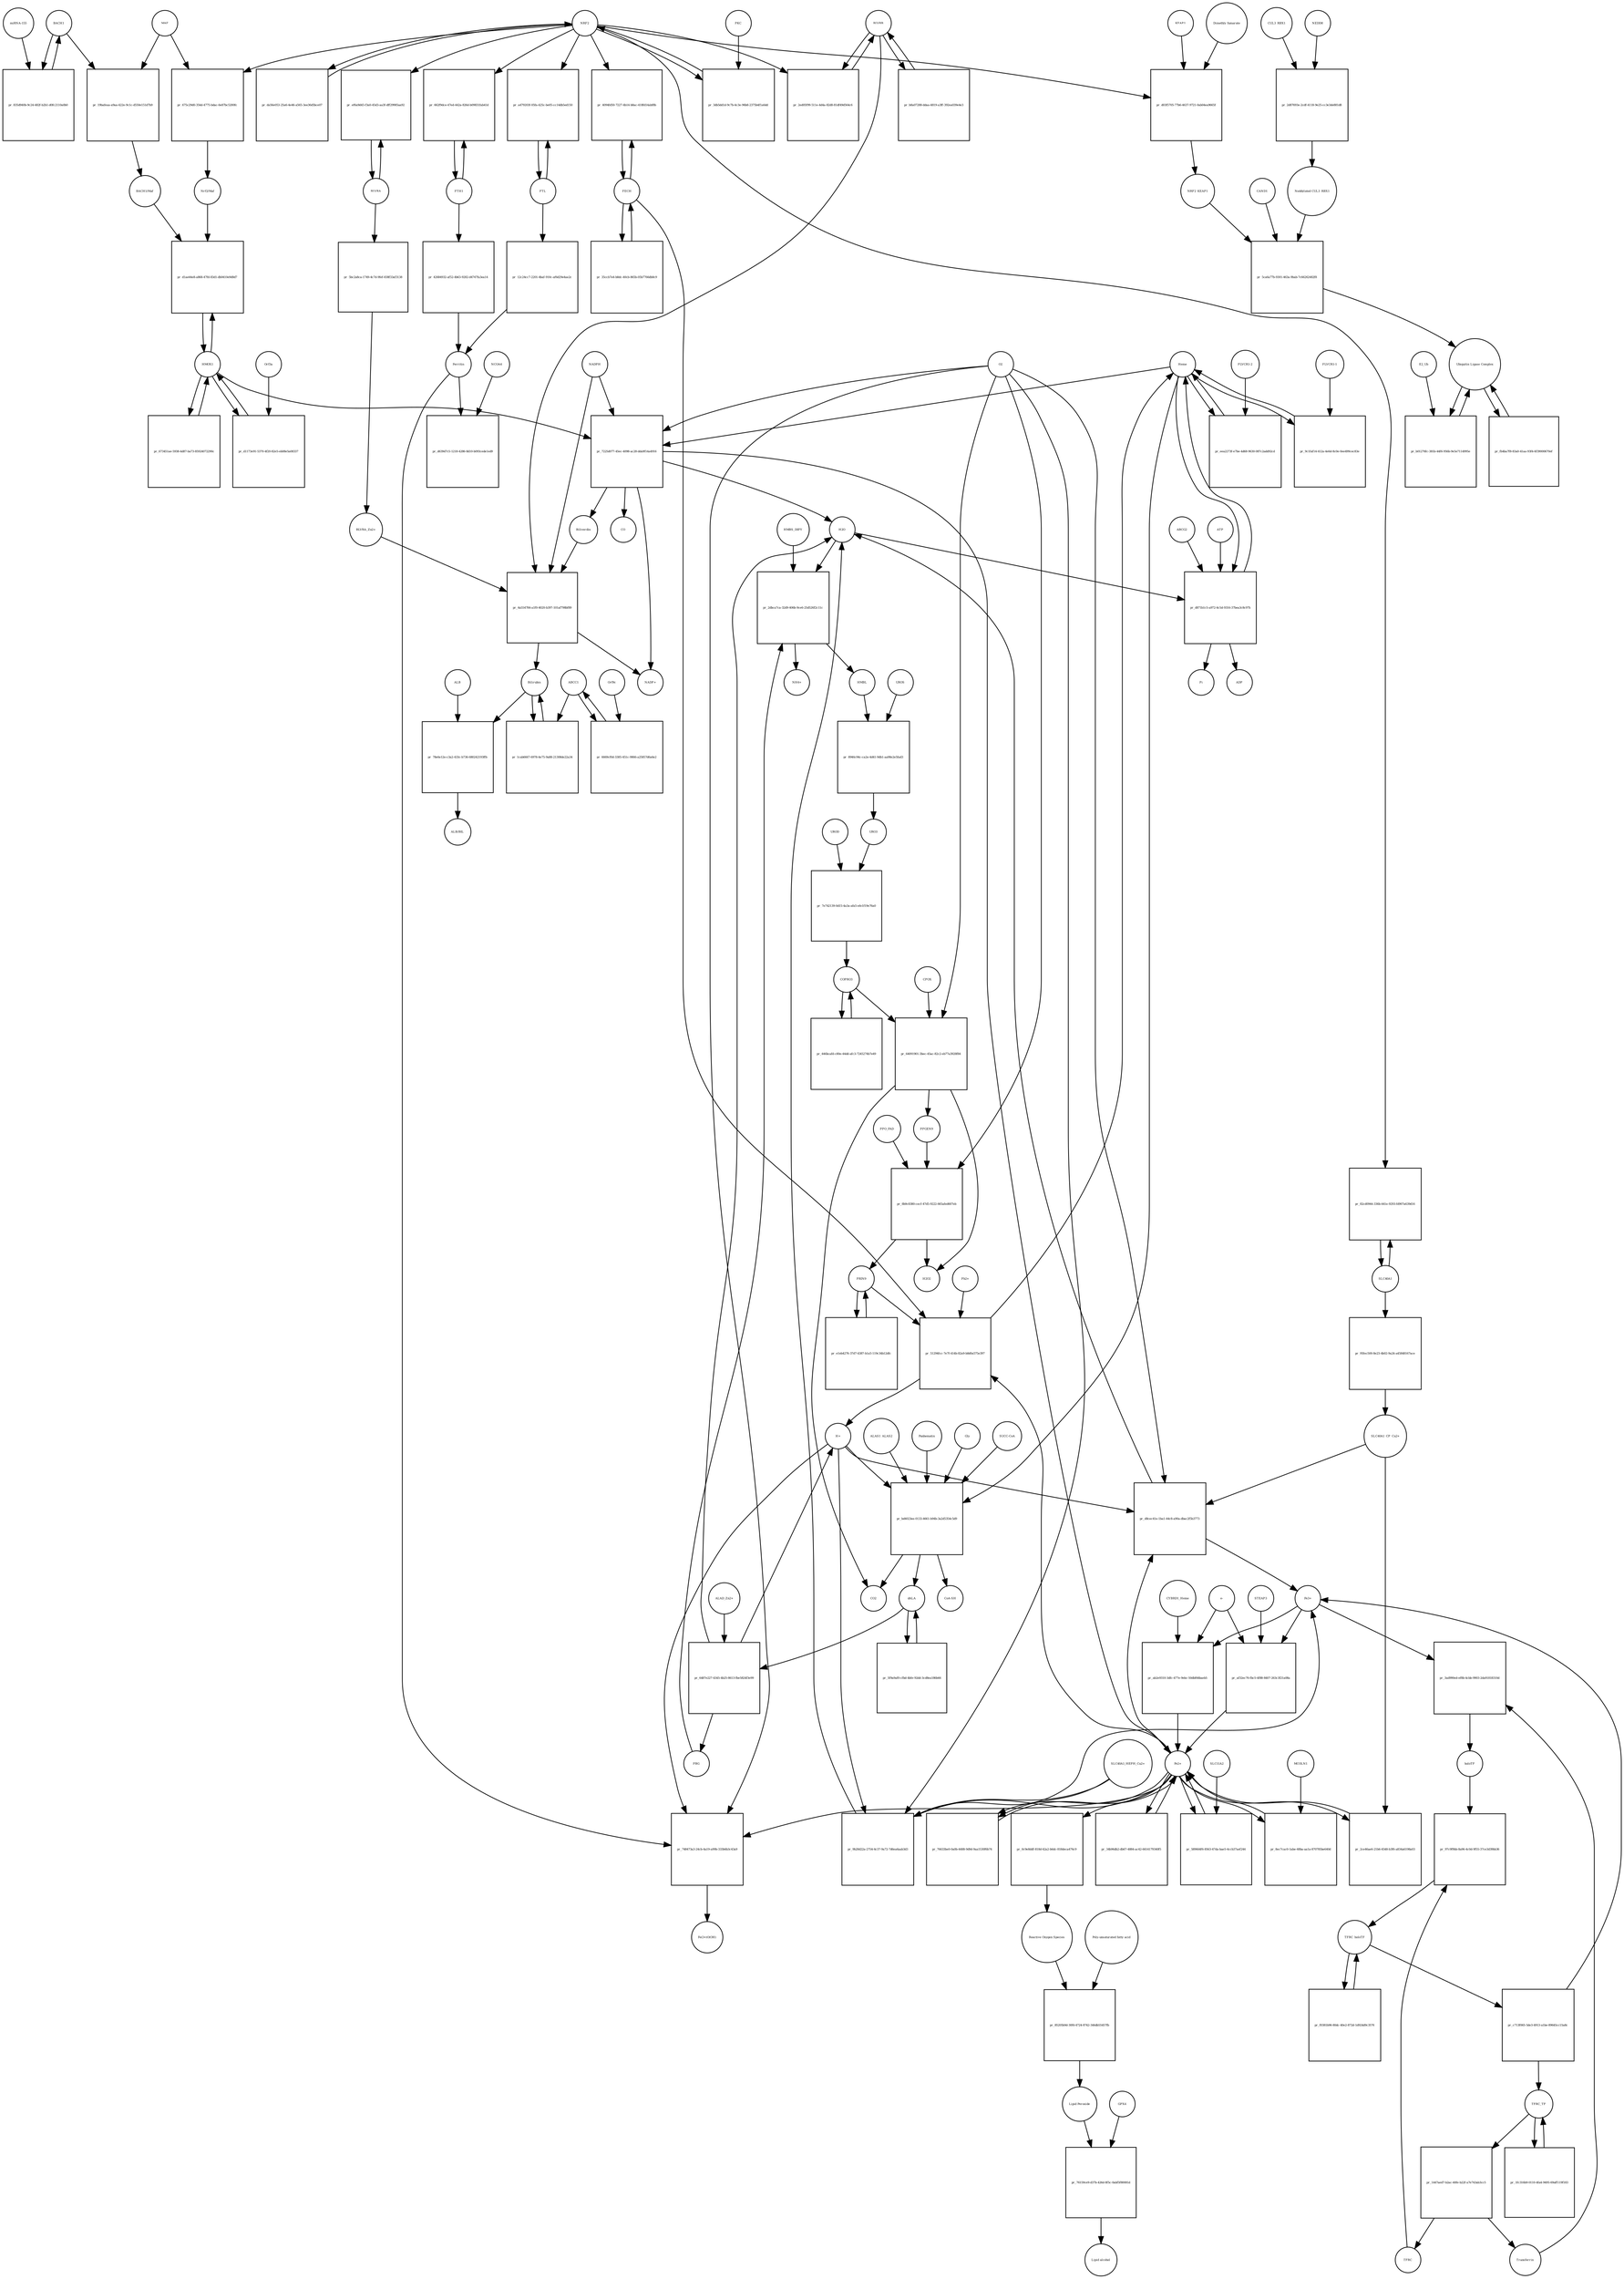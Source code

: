 strict digraph  {
Heme [annotation="urn_miriam_obo.chebi_CHEBI%3A30413", bipartite=0, cls="simple chemical", fontsize=4, label=Heme, shape=circle];
"pr_7225d077-45ec-4098-ac28-dda9f14a4916" [annotation="", bipartite=1, cls=process, fontsize=4, label="pr_7225d077-45ec-4098-ac28-dda9f14a4916", shape=square];
Biliverdin [annotation="urn_miriam_obo.chebi_CHEBI%3A17033", bipartite=0, cls="simple chemical", fontsize=4, label=Biliverdin, shape=circle];
HMOX1 [annotation=urn_miriam_uniprot_P09601, bipartite=0, cls=macromolecule, fontsize=4, label=HMOX1, shape=circle];
O2 [annotation="urn_miriam_obo.chebi_CHEBI%3A15379", bipartite=0, cls="simple chemical", fontsize=4, label=O2, shape=circle];
NADPH [annotation="urn_miriam_obo.chebi_CHEBI%3A16474", bipartite=0, cls="simple chemical", fontsize=4, label=NADPH, shape=circle];
H2O [annotation="urn_miriam_obo.chebi_CHEBI%3A15377", bipartite=0, cls="simple chemical", fontsize=4, label=H2O, shape=circle];
"Fe2+" [annotation="urn_miriam_obo.chebi_CHEBI%3A29033", bipartite=0, cls="simple chemical", fontsize=4, label="Fe2+", shape=circle];
"NADP+" [annotation="urn_miriam_obo.chebi_CHEBI%3A18009", bipartite=0, cls="simple chemical", fontsize=4, label="NADP+", shape=circle];
CO [annotation="urn_miriam_obo.chebi_CHEBI%3A17245", bipartite=0, cls="simple chemical", fontsize=4, label=CO, shape=circle];
"pr_eea2273f-e7be-4d68-9630-087c2add92cd" [annotation="", bipartite=1, cls=process, fontsize=4, label="pr_eea2273f-e7be-4d68-9630-087c2add92cd", shape=square];
"FLVCR1-2" [annotation=urn_miriam_uniprot_Q9Y5Y0, bipartite=0, cls=macromolecule, fontsize=4, label="FLVCR1-2", shape=circle];
"pr_4a554784-a1f0-4020-b397-101af798bf89" [annotation="", bipartite=1, cls=process, fontsize=4, label="pr_4a554784-a1f0-4020-b397-101af798bf89", shape=square];
Bilirubin [annotation="urn_miriam_obo.chebi_CHEBI%3A16990", bipartite=0, cls="simple chemical", fontsize=4, label=Bilirubin, shape=circle];
BLVRB [annotation=urn_miriam_uniprot_P30043, bipartite=0, cls=macromolecule, fontsize=4, label=BLVRB, shape=circle];
"BLVRA_Zn2+" [annotation="urn_miriam_obo.chebi_CHEBI%3A29805|urn_miriam_uniprot_P53004", bipartite=0, cls=complex, fontsize=4, label="BLVRA_Zn2+", shape=circle];
"pr_1cab6667-6978-4e75-9a88-21308de22a34" [annotation="", bipartite=1, cls=process, fontsize=4, label="pr_1cab6667-6978-4e75-9a88-21308de22a34", shape=square];
ABCC1 [annotation=urn_miriam_uniprot_P02768, bipartite=0, cls=macromolecule, fontsize=4, label=ABCC1, shape=circle];
"pr_78e6e12e-c3a2-433c-b736-680242193ffb" [annotation="", bipartite=1, cls=process, fontsize=4, label="pr_78e6e12e-c3a2-433c-b736-680242193ffb", shape=square];
ALB [annotation=urn_miriam_uniprot_P02768, bipartite=0, cls=macromolecule, fontsize=4, label=ALB, shape=circle];
"ALB/BIL" [annotation="urn_miriam_uniprot_P02768|urn_miriam_obo.chebi_CHEBI%3A16990", bipartite=0, cls=complex, fontsize=4, label="ALB/BIL", shape=circle];
NRF2 [annotation=urn_miriam_uniprot_Q16236, bipartite=0, cls=macromolecule, fontsize=4, label=NRF2, shape=circle];
"pr_675c29d0-354d-4775-bdac-6e87bc5200fc" [annotation="", bipartite=1, cls=process, fontsize=4, label="pr_675c29d0-354d-4775-bdac-6e87bc5200fc", shape=square];
MAF [annotation=urn_miriam_uniprot_O75444, bipartite=0, cls=macromolecule, fontsize=4, label=MAF, shape=circle];
"Nrf2/Maf" [annotation="", bipartite=0, cls=complex, fontsize=4, label="Nrf2/Maf", shape=circle];
"pr_19bafeaa-a9aa-422e-9c1c-d550e151d7b9" [annotation="", bipartite=1, cls=process, fontsize=4, label="pr_19bafeaa-a9aa-422e-9c1c-d550e151d7b9", shape=square];
BACH1 [annotation=urn_miriam_uniprot_O14867, bipartite=0, cls=macromolecule, fontsize=4, label=BACH1, shape=circle];
"BACH1/Maf" [annotation="", bipartite=0, cls=complex, fontsize=4, label="BACH1/Maf", shape=circle];
"pr_835d940b-9c24-482f-b2b1-d0fc2110a0b0" [annotation="", bipartite=1, cls=process, fontsize=4, label="pr_835d940b-9c24-482f-b2b1-d0fc2110a0b0", shape=square];
"miRNA-155" [annotation=urn_miriam_ncbigene_406947, bipartite=0, cls="nucleic acid feature", fontsize=4, label="miRNA-155", shape=circle];
"pr_d1ae44e8-a868-47fd-83d1-db0410e9d8d7" [annotation="", bipartite=1, cls=process, fontsize=4, label="pr_d1ae44e8-a868-47fd-83d1-db0410e9d8d7", shape=square];
PRIN9 [annotation="urn_miriam_obo.chebi_CHEBI%3A15430", bipartite=0, cls="simple chemical", fontsize=4, label=PRIN9, shape=circle];
"pr_51294fcc-7e7f-414b-82a9-b8d0a575e397" [annotation="", bipartite=1, cls=process, fontsize=4, label="pr_51294fcc-7e7f-414b-82a9-b8d0a575e397", shape=square];
FECH [annotation=urn_miriam_uniprot_P22830, bipartite=0, cls=macromolecule, fontsize=4, label=FECH, shape=circle];
"Pb2+" [annotation="urn_miriam_obo.chebi_CHEBI%3A27889", bipartite=0, cls="simple chemical", fontsize=4, label="Pb2+", shape=circle];
"H+" [annotation="urn_miriam_obo.chebi_CHEBI%3A15378", bipartite=0, cls="simple chemical", fontsize=4, label="H+", shape=circle];
"SUCC-CoA" [annotation="urn_miriam_obo.chebi_CHEBI%3A57292", bipartite=0, cls="simple chemical", fontsize=4, label="SUCC-CoA", shape=circle];
"pr_bd4023ee-0133-4661-b94b-3a2d5354c5d9" [annotation="", bipartite=1, cls=process, fontsize=4, label="pr_bd4023ee-0133-4661-b94b-3a2d5354c5d9", shape=square];
dALA [annotation="urn_miriam_obo.chebi_CHEBI%3A356416", bipartite=0, cls="simple chemical", fontsize=4, label=dALA, shape=circle];
ALAS1_ALAS2 [annotation="urn_miriam_uniprot_P13196|urn_miriam_uniprot_P22557", bipartite=0, cls=complex, fontsize=4, label=ALAS1_ALAS2, shape=circle];
Panhematin [annotation=urn_miriam_drugbank_DB03404, bipartite=0, cls="simple chemical", fontsize=4, label=Panhematin, shape=circle];
Gly [annotation="urn_miriam_obo.chebi_CHEBI%3A57305", bipartite=0, cls="simple chemical", fontsize=4, label=Gly, shape=circle];
"CoA-SH" [annotation="urn_miriam_obo.chebi_CHEBI%3A15346", bipartite=0, cls="simple chemical", fontsize=4, label="CoA-SH", shape=circle];
CO2 [annotation="urn_miriam_obo.chebi_CHEBI%3A16526", bipartite=0, cls="simple chemical", fontsize=4, label=CO2, shape=circle];
"pr_d03f5705-77b6-4637-9721-0ab04ea9665f" [annotation="", bipartite=1, cls=process, fontsize=4, label="pr_d03f5705-77b6-4637-9721-0ab04ea9665f", shape=square];
KEAP1 [annotation=urn_miriam_uniprot_Q14145, bipartite=0, cls=macromolecule, fontsize=4, label=KEAP1, shape=circle];
NRF2_KEAP1 [annotation="urn_miriam_uniprot_Q14145|urn_miriam_uniprot_Q16236", bipartite=0, cls=complex, fontsize=4, label=NRF2_KEAP1, shape=circle];
"Dimethly fumarate" [annotation=urn_miriam_drugbank_DB08908, bipartite=0, cls="simple chemical", fontsize=4, label="Dimethly fumarate", shape=circle];
"Ubiquitin Ligase Complex" [annotation="urn_miriam_uniprot_Q14145|urn_miriam_uniprot_Q15843|urn_miriam_uniprot_Q13618|urn_miriam_uniprot_P62877|urn_miriam_uniprot_Q16236|urn_miriam_pubmed_19940261", bipartite=0, cls=complex, fontsize=4, label="Ubiquitin Ligase Complex", shape=circle];
"pr_fb4ba7f8-83a0-41aa-93f4-6f39000670ef" [annotation="", bipartite=1, cls=process, fontsize=4, label="pr_fb4ba7f8-83a0-41aa-93f4-6f39000670ef", shape=square];
"pr_6487e227-4345-4b25-8613-fbe5824f3e99" [annotation="", bipartite=1, cls=process, fontsize=4, label="pr_6487e227-4345-4b25-8613-fbe5824f3e99", shape=square];
PBG [annotation="urn_miriam_obo.chebi_CHEBI%3A58126", bipartite=0, cls="simple chemical", fontsize=4, label=PBG, shape=circle];
"ALAD_Zn2+" [annotation="urn_miriam_uniprot_P13716|urn_miriam_obo.chebi_CHEBI%3A29105", bipartite=0, cls=complex, fontsize=4, label="ALAD_Zn2+", shape=circle];
"pr_2dbca7ca-32d9-406b-9ce6-25d526f2c11c" [annotation="", bipartite=1, cls=process, fontsize=4, label="pr_2dbca7ca-32d9-406b-9ce6-25d526f2c11c", shape=square];
HMBL [annotation="urn_miriam_obo.chebi_CHEBI%3A57845", bipartite=0, cls="simple chemical", fontsize=4, label=HMBL, shape=circle];
HMBS_DIPY [annotation="urn_miriam_obo.chebi_CHEBI%3A36319|urn_miriam_uniprot_P08397", bipartite=0, cls=complex, fontsize=4, label=HMBS_DIPY, shape=circle];
"NH4+" [annotation="urn_miriam_obo.chebi_CHEBI%3A28938", bipartite=0, cls="simple chemical", fontsize=4, label="NH4+", shape=circle];
"pr_8946c94c-ca2e-4d41-9db1-aa98e2e5fad3" [annotation="", bipartite=1, cls=process, fontsize=4, label="pr_8946c94c-ca2e-4d41-9db1-aa98e2e5fad3", shape=square];
URO3 [annotation="urn_miriam_obo.chebi_CHEBI%3A15437", bipartite=0, cls="simple chemical", fontsize=4, label=URO3, shape=circle];
UROS [annotation=urn_miriam_uniprot_P10746, bipartite=0, cls=macromolecule, fontsize=4, label=UROS, shape=circle];
"pr_7e742139-0d15-4a3a-afa5-efe1f19e76a0" [annotation="", bipartite=1, cls=process, fontsize=4, label="pr_7e742139-0d15-4a3a-afa5-efe1f19e76a0", shape=square];
COPRO3 [annotation="urn_miriam_obo.chebi_CHEBI%3A15439", bipartite=0, cls="simple chemical", fontsize=4, label=COPRO3, shape=circle];
UROD [annotation=urn_miriam_uniprot_P06132, bipartite=0, cls=macromolecule, fontsize=4, label=UROD, shape=circle];
"pr_64091901-3bec-45ac-82c2-eb77a3928f84" [annotation="", bipartite=1, cls=process, fontsize=4, label="pr_64091901-3bec-45ac-82c2-eb77a3928f84", shape=square];
PPGEN9 [annotation="urn_miriam_obo.chebi_CHEBI%3A15435", bipartite=0, cls="simple chemical", fontsize=4, label=PPGEN9, shape=circle];
CPOX [annotation=urn_miriam_uniprot_P36551, bipartite=0, cls=macromolecule, fontsize=4, label=CPOX, shape=circle];
H2O2 [annotation="urn_miriam_obo.chebi_CHEBI%3A16240", bipartite=0, cls="simple chemical", fontsize=4, label=H2O2, shape=circle];
"pr_8b9c8380-cecf-47d5-9222-665afed607eb" [annotation="", bipartite=1, cls=process, fontsize=4, label="pr_8b9c8380-cecf-47d5-9222-665afed607eb", shape=square];
PPO_FAD [annotation="urn_miriam_obo.chebi_CHEBI%3A16238|urn_miriam_uniprot_P50336", bipartite=0, cls=complex, fontsize=4, label=PPO_FAD, shape=circle];
"pr_da56e053-25a6-4e46-a565-3ee36d5bce07" [annotation="", bipartite=1, cls=process, fontsize=4, label="pr_da56e053-25a6-4e46-a565-3ee36d5bce07", shape=square];
"pr_5f9a9af0-cfbd-4bfe-92dd-3cd8ea186b66" [annotation="", bipartite=1, cls="uncertain process", fontsize=4, label="pr_5f9a9af0-cfbd-4bfe-92dd-3cd8ea186b66", shape=square];
"pr_446bcafd-c80e-44dd-afc3-7245274b7e49" [annotation="", bipartite=1, cls="uncertain process", fontsize=4, label="pr_446bcafd-c80e-44dd-afc3-7245274b7e49", shape=square];
"pr_e1eb4276-37d7-4387-b1a5-119c34b12dfc" [annotation="", bipartite=1, cls="uncertain process", fontsize=4, label="pr_e1eb4276-37d7-4387-b1a5-119c34b12dfc", shape=square];
"Poly-unsaturated fatty acid" [annotation="urn_miriam_obo.chebi_CHEBI%3A26208", bipartite=0, cls="simple chemical", fontsize=4, label="Poly-unsaturated fatty acid", shape=circle];
"pr_85205b9d-30f4-4724-8742-346db55457fb" [annotation="", bipartite=1, cls=process, fontsize=4, label="pr_85205b9d-30f4-4724-8742-346db55457fb", shape=square];
"Lipid Peroxide" [annotation="urn_miriam_obo.chebi_CHEBI%3A61051", bipartite=0, cls="simple chemical", fontsize=4, label="Lipid Peroxide", shape=circle];
"Reactive Oxygen Species" [annotation="urn_miriam_obo.chebi_CHEBI%3A26523", bipartite=0, cls="simple chemical", fontsize=4, label="Reactive Oxygen Species", shape=circle];
"pr_748473a3-24cb-4a19-a99b-333b6b3c43a9" [annotation="", bipartite=1, cls=process, fontsize=4, label="pr_748473a3-24cb-4a19-a99b-333b6b3c43a9", shape=square];
"Fe(3+)O(OH)" [annotation="urn_miriam_obo.chebi_CHEBI%3A78619", bipartite=0, cls="simple chemical", fontsize=4, label="Fe(3+)O(OH)", shape=circle];
Ferritin [annotation=urn_miriam_uniprot_P02794, bipartite=0, cls=complex, fontsize=4, label=Ferritin, shape=circle];
"pr_2ce46ae6-21b6-4548-b3f6-a834a6198a03" [annotation="", bipartite=1, cls=process, fontsize=4, label="pr_2ce46ae6-21b6-4548-b3f6-a834a6198a03", shape=square];
"SLC40A1_CP_Cu2+" [annotation="urn_miriam_uniprot_P00450|urn_miriam_uniprot_Q9NP59|urn_miriam_obo.chebi_CHEBI%3A29036", bipartite=0, cls=complex, fontsize=4, label="SLC40A1_CP_Cu2+", shape=circle];
"pr_d8cec41e-1ba1-44c8-a90a-dbac2f5b3773" [annotation="", bipartite=1, cls=process, fontsize=4, label="pr_d8cec41e-1ba1-44c8-a90a-dbac2f5b3773", shape=square];
"Fe3+" [annotation="urn_miriam_obo.chebi_CHEBI%3A29034", bipartite=0, cls="simple chemical", fontsize=4, label="Fe3+", shape=circle];
SLC40A1 [annotation=urn_miriam_ncbigene_30061, bipartite=0, cls="nucleic acid feature", fontsize=4, label=SLC40A1, shape=circle];
"pr_82cd0944-336b-441e-9293-fd907a639d16" [annotation="", bipartite=1, cls=process, fontsize=4, label="pr_82cd0944-336b-441e-9293-fd907a639d16", shape=square];
FTH1 [annotation=urn_miriam_ncbigene_2495, bipartite=0, cls="nucleic acid feature", fontsize=4, label=FTH1, shape=circle];
"pr_662f9dce-47ed-442a-826d-b09831fab41d" [annotation="", bipartite=1, cls=process, fontsize=4, label="pr_662f9dce-47ed-442a-826d-b09831fab41d", shape=square];
FTL [annotation=urn_miriam_ncbigene_2512, bipartite=0, cls="nucleic acid feature", fontsize=4, label=FTL, shape=circle];
"pr_a479203f-05fa-425c-be05-cc14db5ed150" [annotation="", bipartite=1, cls=process, fontsize=4, label="pr_a479203f-05fa-425c-be05-cc14db5ed150", shape=square];
"pr_42684932-af52-4b63-9282-d4747fa3ea14" [annotation="", bipartite=1, cls=process, fontsize=4, label="pr_42684932-af52-4b63-9282-d4747fa3ea14", shape=square];
"pr_12c24cc7-2201-4baf-910c-af6d29e4ae2c" [annotation="", bipartite=1, cls=process, fontsize=4, label="pr_12c24cc7-2201-4baf-910c-af6d29e4ae2c", shape=square];
"pr_4094fd50-7227-4b14-b8ac-418fd14abf8b" [annotation="", bipartite=1, cls=process, fontsize=4, label="pr_4094fd50-7227-4b14-b8ac-418fd14abf8b", shape=square];
"pr_35ccb7e4-b8dc-40cb-865b-05b7766db8c9" [annotation="", bipartite=1, cls=process, fontsize=4, label="pr_35ccb7e4-b8dc-40cb-865b-05b7766db8c9", shape=square];
"pr_673451ae-5938-4d87-ba73-85924072290c" [annotation="", bipartite=1, cls=process, fontsize=4, label="pr_673451ae-5938-4d87-ba73-85924072290c", shape=square];
BLVRA [annotation=urn_miriam_ncbigene_644, bipartite=0, cls="nucleic acid feature", fontsize=4, label=BLVRA, shape=circle];
"pr_ef6a9d45-f3a0-45d3-aa3f-dff29985aa92" [annotation="", bipartite=1, cls=process, fontsize=4, label="pr_ef6a9d45-f3a0-45d3-aa3f-dff29985aa92", shape=square];
"pr_2ed05f99-511e-4d4a-82d8-81df49d564c6" [annotation="", bipartite=1, cls=process, fontsize=4, label="pr_2ed05f99-511e-4d4a-82d8-81df49d564c6", shape=square];
"pr_b8a07288-ddaa-4819-a3ff-392ea039e4e3" [annotation="", bipartite=1, cls=process, fontsize=4, label="pr_b8a07288-ddaa-4819-a3ff-392ea039e4e3", shape=square];
"pr_5bc2a8ca-1749-4c7d-9fef-838f33af3138" [annotation="", bipartite=1, cls=process, fontsize=4, label="pr_5bc2a8ca-1749-4c7d-9fef-838f33af3138", shape=square];
"pr_95fec500-8e23-4b02-9a24-a45848167ace" [annotation="", bipartite=1, cls=process, fontsize=4, label="pr_95fec500-8e23-4b02-9a24-a45848167ace", shape=square];
"pr_d639d7c5-1218-4286-8d10-b093cede1ed9" [annotation="", bipartite=1, cls=process, fontsize=4, label="pr_d639d7c5-1218-4286-8d10-b093cede1ed9", shape=square];
NCOA4 [annotation=urn_miriam_uniprot_Q13772, bipartite=0, cls=macromolecule, fontsize=4, label=NCOA4, shape=circle];
"pr_ab2e9310-3dfc-477e-9ebc-50dbf66baeb5" [annotation="", bipartite=1, cls=process, fontsize=4, label="pr_ab2e9310-3dfc-477e-9ebc-50dbf66baeb5", shape=square];
CYBRD1_Heme [annotation="urn_miriam_uniprot_Q53TN4|urn_miriam_obo.chebi_CHEBI%3A30413", bipartite=0, cls=complex, fontsize=4, label=CYBRD1_Heme, shape=circle];
"e-" [annotation="urn_miriam_obo.chebi_CHEBI%3A10545", bipartite=0, cls="simple chemical", fontsize=4, label="e-", shape=circle];
"pr_589664f6-8563-47da-bae5-4ccb37aef244" [annotation="", bipartite=1, cls=process, fontsize=4, label="pr_589664f6-8563-47da-bae5-4ccb37aef244", shape=square];
SLC11A2 [annotation=urn_miriam_uniprot_P49281, bipartite=0, cls=macromolecule, fontsize=4, label=SLC11A2, shape=circle];
"pr_76159ce9-d37b-426d-8f5c-0abf5f80081d" [annotation="", bipartite=1, cls=process, fontsize=4, label="pr_76159ce9-d37b-426d-8f5c-0abf5f80081d", shape=square];
"Lipid alcohol" [annotation="urn_miriam_obo.chebi_CHEBI%3A24026", bipartite=0, cls="simple chemical", fontsize=4, label="Lipid alcohol", shape=circle];
GPX4 [annotation=urn_miriam_uniprot_P36969, bipartite=0, cls=macromolecule, fontsize=4, label=GPX4, shape=circle];
"pr_d1173e91-5370-4f20-82e5-eb08e5a08337" [annotation="", bipartite=1, cls=process, fontsize=4, label="pr_d1173e91-5370-4f20-82e5-eb08e5a08337", shape=square];
Orf3a [annotation=urn_miriam_ncbigene_43740569, bipartite=0, cls=macromolecule, fontsize=4, label=Orf3a, shape=circle];
"pr_0c9e8ddf-818d-42a2-b6dc-818deca476c9" [annotation="", bipartite=1, cls=process, fontsize=4, label="pr_0c9e8ddf-818d-42a2-b6dc-818deca476c9", shape=square];
"pr_6669cf0d-3385-451c-9866-a25857d6a6e2" [annotation="", bipartite=1, cls=process, fontsize=4, label="pr_6669cf0d-3385-451c-9866-a25857d6a6e2", shape=square];
Orf9c [annotation="", bipartite=0, cls=macromolecule, fontsize=4, label=Orf9c, shape=circle];
CUL3_RBX1 [annotation="urn_miriam_uniprot_Q13618|urn_miriam_uniprot_P62877", bipartite=0, cls=complex, fontsize=4, label=CUL3_RBX1, shape=circle];
"pr_2d87693e-2cdf-4118-9e25-cc3e3de881d8" [annotation="", bipartite=1, cls=process, fontsize=4, label="pr_2d87693e-2cdf-4118-9e25-cc3e3de881d8", shape=square];
"Neddylated CUL3_RBX1" [annotation="urn_miriam_uniprot_Q15843|urn_miriam_uniprot_Q13618|urn_miriam_uniprot_P62877", bipartite=0, cls=complex, fontsize=4, label="Neddylated CUL3_RBX1", shape=circle];
NEDD8 [annotation=urn_miriam_uniprot_Q15843, bipartite=0, cls="simple chemical", fontsize=4, label=NEDD8, shape=circle];
"pr_5ca6a77b-9301-463a-9bab-7c66262482f8" [annotation="", bipartite=1, cls=process, fontsize=4, label="pr_5ca6a77b-9301-463a-9bab-7c66262482f8", shape=square];
CAND1 [annotation=urn_miriam_uniprot_Q86VP6, bipartite=0, cls=macromolecule, fontsize=4, label=CAND1, shape=circle];
E2_Ub [annotation="urn_miriam_pubmed_19940261|urn_miriam_uniprot_P0CG48", bipartite=0, cls=complex, fontsize=4, label=E2_Ub, shape=circle];
"pr_b01276fc-381b-44f6-956b-9e5e7114995e" [annotation="", bipartite=1, cls=process, fontsize=4, label="pr_b01276fc-381b-44f6-956b-9e5e7114995e", shape=square];
"pr_3db5dd1d-9c7b-4c3e-96b8-2375b4f1a6dd" [annotation="", bipartite=1, cls=process, fontsize=4, label="pr_3db5dd1d-9c7b-4c3e-96b8-2375b4f1a6dd", shape=square];
PKC [annotation=urn_miriam_pubmed_12198130, bipartite=0, cls=macromolecule, fontsize=4, label=PKC, shape=circle];
"pr_9c1faf14-412a-4e6d-8c0e-0ee499cec83e" [annotation="", bipartite=1, cls=process, fontsize=4, label="pr_9c1faf14-412a-4e6d-8c0e-0ee499cec83e", shape=square];
"FLVCR1-1" [annotation=urn_miriam_uniprot_Q9Y5Y0, bipartite=0, cls=macromolecule, fontsize=4, label="FLVCR1-1", shape=circle];
"pr_d871b1c5-a972-4c5d-9316-37bea3c8c97b" [annotation="", bipartite=1, cls=process, fontsize=4, label="pr_d871b1c5-a972-4c5d-9316-37bea3c8c97b", shape=square];
ABCG2 [annotation=urn_miriam_uniprot_Q9UNQ0, bipartite=0, cls="macromolecule multimer", fontsize=4, label=ABCG2, shape=circle];
ATP [annotation="urn_miriam_obo.chebi_CHEBI%3A30616", bipartite=0, cls="simple chemical", fontsize=4, label=ATP, shape=circle];
Pi [annotation="urn_miriam_obo.chebi_CHEBI%3A18367", bipartite=0, cls="simple chemical", fontsize=4, label=Pi, shape=circle];
ADP [annotation="urn_miriam_obo.chebi_CHEBI%3A456216", bipartite=0, cls="simple chemical", fontsize=4, label=ADP, shape=circle];
"pr_76633be0-0a0b-4488-9d9d-9aa1530f6b74" [annotation="", bipartite=1, cls=process, fontsize=4, label="pr_76633be0-0a0b-4488-9d9d-9aa1530f6b74", shape=square];
"SLC40A1_HEPH_Cu2+" [annotation="urn_miriam_uniprot_Q9BQS7|urn_miriam_uniprot_Q9NP59|urn_miriam_obo.chebi_CHEBI%3A28694", bipartite=0, cls=complex, fontsize=4, label="SLC40A1_HEPH_Cu2+", shape=circle];
"pr_9b28d22a-2754-4c37-9a72-7d6ea6aab3d3" [annotation="", bipartite=1, cls=process, fontsize=4, label="pr_9b28d22a-2754-4c37-9a72-7d6ea6aab3d3", shape=square];
"pr_3ad990ed-ef8b-4cbb-9903-2da91818310d" [annotation="", bipartite=1, cls=process, fontsize=4, label="pr_3ad990ed-ef8b-4cbb-9903-2da91818310d", shape=square];
Transferrin [annotation=urn_miriam_uniprot_P02787, bipartite=0, cls=macromolecule, fontsize=4, label=Transferrin, shape=circle];
holoTF [annotation="urn_miriam_uniprot_P02787|urn_miriam_obo.chebi_CHEBI%3A29034", bipartite=0, cls=complex, fontsize=4, label=holoTF, shape=circle];
TFRC [annotation=urn_miriam_uniprot_P02786, bipartite=0, cls="macromolecule multimer", fontsize=4, label=TFRC, shape=circle];
"pr_97c9f9bb-8a96-4c0d-9f55-37ce3d39bb36" [annotation="", bipartite=1, cls=process, fontsize=4, label="pr_97c9f9bb-8a96-4c0d-9f55-37ce3d39bb36", shape=square];
TFRC_holoTF [annotation="urn_miriam_uniprot_P02787|urn_miriam_obo.chebi_CHEBI%3A29034|urn_miriam_uniprot_P02786", bipartite=0, cls=complex, fontsize=4, label=TFRC_holoTF, shape=circle];
"pr_f0381b96-80dc-40e2-872d-1d924d9c3576" [annotation="", bipartite=1, cls=process, fontsize=4, label="pr_f0381b96-80dc-40e2-872d-1d924d9c3576", shape=square];
"pr_c713f065-5de3-4913-a1be-89645cc15a8c" [annotation="", bipartite=1, cls=process, fontsize=4, label="pr_c713f065-5de3-4913-a1be-89645cc15a8c", shape=square];
TFRC_TF [annotation="urn_miriam_uniprot_P02787|urn_miriam_uniprot_P02786", bipartite=0, cls=complex, fontsize=4, label=TFRC_TF, shape=circle];
"pr_af32ec76-fbc5-4f88-8407-263c3f21a08a" [annotation="", bipartite=1, cls=process, fontsize=4, label="pr_af32ec76-fbc5-4f88-8407-263c3f21a08a", shape=square];
STEAP3 [annotation=urn_miriam_uniprot_Q658P3, bipartite=0, cls=macromolecule, fontsize=4, label=STEAP3, shape=circle];
"pr_8ec7cac0-1abe-48ba-aa1a-870785be640d" [annotation="", bipartite=1, cls=process, fontsize=4, label="pr_8ec7cac0-1abe-48ba-aa1a-870785be640d", shape=square];
MCOLN1 [annotation=urn_miriam_uniprot_Q9GZU1, bipartite=0, cls=macromolecule, fontsize=4, label=MCOLN1, shape=circle];
"pr_34b96db2-db67-4884-ac42-6614179340f5" [annotation="", bipartite=1, cls=process, fontsize=4, label="pr_34b96db2-db67-4884-ac42-6614179340f5", shape=square];
"pr_1fc316b9-0110-4fa4-9495-69aff119f183" [annotation="", bipartite=1, cls=process, fontsize=4, label="pr_1fc316b9-0110-4fa4-9495-69aff119f183", shape=square];
"pr_1447aed7-b2ac-40fe-b22f-a7e743ab3cc5" [annotation="", bipartite=1, cls=process, fontsize=4, label="pr_1447aed7-b2ac-40fe-b22f-a7e743ab3cc5", shape=square];
Heme -> "pr_7225d077-45ec-4098-ac28-dda9f14a4916"  [annotation="", interaction_type=consumption];
Heme -> "pr_eea2273f-e7be-4d68-9630-087c2add92cd"  [annotation="", interaction_type=consumption];
Heme -> "pr_bd4023ee-0133-4661-b94b-3a2d5354c5d9"  [annotation=urn_miriam_pubmed_25446301, interaction_type=inhibition];
Heme -> "pr_9c1faf14-412a-4e6d-8c0e-0ee499cec83e"  [annotation="", interaction_type=consumption];
Heme -> "pr_d871b1c5-a972-4c5d-9316-37bea3c8c97b"  [annotation="", interaction_type=consumption];
"pr_7225d077-45ec-4098-ac28-dda9f14a4916" -> Biliverdin  [annotation="", interaction_type=production];
"pr_7225d077-45ec-4098-ac28-dda9f14a4916" -> H2O  [annotation="", interaction_type=production];
"pr_7225d077-45ec-4098-ac28-dda9f14a4916" -> "Fe2+"  [annotation="", interaction_type=production];
"pr_7225d077-45ec-4098-ac28-dda9f14a4916" -> "NADP+"  [annotation="", interaction_type=production];
"pr_7225d077-45ec-4098-ac28-dda9f14a4916" -> CO  [annotation="", interaction_type=production];
Biliverdin -> "pr_4a554784-a1f0-4020-b397-101af798bf89"  [annotation="", interaction_type=consumption];
HMOX1 -> "pr_7225d077-45ec-4098-ac28-dda9f14a4916"  [annotation="", interaction_type=catalysis];
HMOX1 -> "pr_d1ae44e8-a868-47fd-83d1-db0410e9d8d7"  [annotation="", interaction_type=consumption];
HMOX1 -> "pr_673451ae-5938-4d87-ba73-85924072290c"  [annotation="", interaction_type=consumption];
HMOX1 -> "pr_d1173e91-5370-4f20-82e5-eb08e5a08337"  [annotation="", interaction_type=consumption];
O2 -> "pr_7225d077-45ec-4098-ac28-dda9f14a4916"  [annotation="", interaction_type=consumption];
O2 -> "pr_64091901-3bec-45ac-82c2-eb77a3928f84"  [annotation="", interaction_type=consumption];
O2 -> "pr_8b9c8380-cecf-47d5-9222-665afed607eb"  [annotation="", interaction_type=consumption];
O2 -> "pr_748473a3-24cb-4a19-a99b-333b6b3c43a9"  [annotation="", interaction_type=consumption];
O2 -> "pr_d8cec41e-1ba1-44c8-a90a-dbac2f5b3773"  [annotation="", interaction_type=consumption];
O2 -> "pr_9b28d22a-2754-4c37-9a72-7d6ea6aab3d3"  [annotation="", interaction_type=consumption];
NADPH -> "pr_7225d077-45ec-4098-ac28-dda9f14a4916"  [annotation="", interaction_type=consumption];
NADPH -> "pr_4a554784-a1f0-4020-b397-101af798bf89"  [annotation="", interaction_type=consumption];
H2O -> "pr_2dbca7ca-32d9-406b-9ce6-25d526f2c11c"  [annotation="", interaction_type=consumption];
H2O -> "pr_d871b1c5-a972-4c5d-9316-37bea3c8c97b"  [annotation="", interaction_type=consumption];
"Fe2+" -> "pr_51294fcc-7e7f-414b-82a9-b8d0a575e397"  [annotation="", interaction_type=consumption];
"Fe2+" -> "pr_748473a3-24cb-4a19-a99b-333b6b3c43a9"  [annotation="", interaction_type=consumption];
"Fe2+" -> "pr_2ce46ae6-21b6-4548-b3f6-a834a6198a03"  [annotation="", interaction_type=consumption];
"Fe2+" -> "pr_d8cec41e-1ba1-44c8-a90a-dbac2f5b3773"  [annotation="", interaction_type=consumption];
"Fe2+" -> "pr_589664f6-8563-47da-bae5-4ccb37aef244"  [annotation="", interaction_type=consumption];
"Fe2+" -> "pr_0c9e8ddf-818d-42a2-b6dc-818deca476c9"  [annotation="urn_miriam_pubmed_26794443|urn_miriam_pubmed_30692038", interaction_type=catalysis];
"Fe2+" -> "pr_76633be0-0a0b-4488-9d9d-9aa1530f6b74"  [annotation="", interaction_type=consumption];
"Fe2+" -> "pr_9b28d22a-2754-4c37-9a72-7d6ea6aab3d3"  [annotation="", interaction_type=consumption];
"Fe2+" -> "pr_8ec7cac0-1abe-48ba-aa1a-870785be640d"  [annotation="", interaction_type=consumption];
"Fe2+" -> "pr_34b96db2-db67-4884-ac42-6614179340f5"  [annotation="", interaction_type=consumption];
"pr_eea2273f-e7be-4d68-9630-087c2add92cd" -> Heme  [annotation="", interaction_type=production];
"FLVCR1-2" -> "pr_eea2273f-e7be-4d68-9630-087c2add92cd"  [annotation="", interaction_type=catalysis];
"pr_4a554784-a1f0-4020-b397-101af798bf89" -> Bilirubin  [annotation="", interaction_type=production];
"pr_4a554784-a1f0-4020-b397-101af798bf89" -> "NADP+"  [annotation="", interaction_type=production];
Bilirubin -> "pr_1cab6667-6978-4e75-9a88-21308de22a34"  [annotation="", interaction_type=consumption];
Bilirubin -> "pr_78e6e12e-c3a2-433c-b736-680242193ffb"  [annotation="", interaction_type=consumption];
BLVRB -> "pr_4a554784-a1f0-4020-b397-101af798bf89"  [annotation="", interaction_type=catalysis];
BLVRB -> "pr_2ed05f99-511e-4d4a-82d8-81df49d564c6"  [annotation="", interaction_type=consumption];
BLVRB -> "pr_b8a07288-ddaa-4819-a3ff-392ea039e4e3"  [annotation="", interaction_type=consumption];
"BLVRA_Zn2+" -> "pr_4a554784-a1f0-4020-b397-101af798bf89"  [annotation="", interaction_type=catalysis];
"pr_1cab6667-6978-4e75-9a88-21308de22a34" -> Bilirubin  [annotation="", interaction_type=production];
ABCC1 -> "pr_1cab6667-6978-4e75-9a88-21308de22a34"  [annotation="", interaction_type=catalysis];
ABCC1 -> "pr_6669cf0d-3385-451c-9866-a25857d6a6e2"  [annotation="", interaction_type=consumption];
"pr_78e6e12e-c3a2-433c-b736-680242193ffb" -> "ALB/BIL"  [annotation="", interaction_type=production];
ALB -> "pr_78e6e12e-c3a2-433c-b736-680242193ffb"  [annotation="", interaction_type=consumption];
NRF2 -> "pr_675c29d0-354d-4775-bdac-6e87bc5200fc"  [annotation="", interaction_type=consumption];
NRF2 -> "pr_d03f5705-77b6-4637-9721-0ab04ea9665f"  [annotation="", interaction_type=consumption];
NRF2 -> "pr_da56e053-25a6-4e46-a565-3ee36d5bce07"  [annotation="", interaction_type=consumption];
NRF2 -> "pr_82cd0944-336b-441e-9293-fd907a639d16"  [annotation=urn_miriam_pubmed_30692038, interaction_type=catalysis];
NRF2 -> "pr_662f9dce-47ed-442a-826d-b09831fab41d"  [annotation=urn_miriam_pubmed_30692038, interaction_type=catalysis];
NRF2 -> "pr_a479203f-05fa-425c-be05-cc14db5ed150"  [annotation=urn_miriam_pubmed_30692038, interaction_type=catalysis];
NRF2 -> "pr_4094fd50-7227-4b14-b8ac-418fd14abf8b"  [annotation="urn_miriam_pubmed_30692038|urn_miriam_pubmed_23766848", interaction_type=catalysis];
NRF2 -> "pr_ef6a9d45-f3a0-45d3-aa3f-dff29985aa92"  [annotation=urn_miriam_pubmed_30692038, interaction_type=catalysis];
NRF2 -> "pr_2ed05f99-511e-4d4a-82d8-81df49d564c6"  [annotation=urn_miriam_pubmed_30692038, interaction_type=catalysis];
NRF2 -> "pr_3db5dd1d-9c7b-4c3e-96b8-2375b4f1a6dd"  [annotation="", interaction_type=consumption];
"pr_675c29d0-354d-4775-bdac-6e87bc5200fc" -> "Nrf2/Maf"  [annotation="", interaction_type=production];
MAF -> "pr_675c29d0-354d-4775-bdac-6e87bc5200fc"  [annotation="", interaction_type=consumption];
MAF -> "pr_19bafeaa-a9aa-422e-9c1c-d550e151d7b9"  [annotation="", interaction_type=consumption];
"Nrf2/Maf" -> "pr_d1ae44e8-a868-47fd-83d1-db0410e9d8d7"  [annotation="urn_miriam_pubmed_10473555|urn_miriam_pubmed_31827672|urn_miriam_pubmed_30692038|urn_miriam_pubmed_29717933", interaction_type=catalysis];
"pr_19bafeaa-a9aa-422e-9c1c-d550e151d7b9" -> "BACH1/Maf"  [annotation="", interaction_type=production];
BACH1 -> "pr_19bafeaa-a9aa-422e-9c1c-d550e151d7b9"  [annotation="", interaction_type=consumption];
BACH1 -> "pr_835d940b-9c24-482f-b2b1-d0fc2110a0b0"  [annotation="", interaction_type=consumption];
"BACH1/Maf" -> "pr_d1ae44e8-a868-47fd-83d1-db0410e9d8d7"  [annotation="urn_miriam_pubmed_10473555|urn_miriam_pubmed_31827672|urn_miriam_pubmed_30692038|urn_miriam_pubmed_29717933", interaction_type=inhibition];
"pr_835d940b-9c24-482f-b2b1-d0fc2110a0b0" -> BACH1  [annotation="", interaction_type=production];
"miRNA-155" -> "pr_835d940b-9c24-482f-b2b1-d0fc2110a0b0"  [annotation="urn_miriam_pubmed_28082120|urn_miriam_pubmed_21982894", interaction_type=inhibition];
"pr_d1ae44e8-a868-47fd-83d1-db0410e9d8d7" -> HMOX1  [annotation="", interaction_type=production];
PRIN9 -> "pr_51294fcc-7e7f-414b-82a9-b8d0a575e397"  [annotation="", interaction_type=consumption];
PRIN9 -> "pr_e1eb4276-37d7-4387-b1a5-119c34b12dfc"  [annotation="", interaction_type=consumption];
"pr_51294fcc-7e7f-414b-82a9-b8d0a575e397" -> Heme  [annotation="", interaction_type=production];
"pr_51294fcc-7e7f-414b-82a9-b8d0a575e397" -> "H+"  [annotation="", interaction_type=production];
FECH -> "pr_51294fcc-7e7f-414b-82a9-b8d0a575e397"  [annotation="", interaction_type=catalysis];
FECH -> "pr_4094fd50-7227-4b14-b8ac-418fd14abf8b"  [annotation="", interaction_type=consumption];
FECH -> "pr_35ccb7e4-b8dc-40cb-865b-05b7766db8c9"  [annotation="", interaction_type=consumption];
"Pb2+" -> "pr_51294fcc-7e7f-414b-82a9-b8d0a575e397"  [annotation="", interaction_type=inhibition];
"H+" -> "pr_bd4023ee-0133-4661-b94b-3a2d5354c5d9"  [annotation="", interaction_type=consumption];
"H+" -> "pr_748473a3-24cb-4a19-a99b-333b6b3c43a9"  [annotation="", interaction_type=consumption];
"H+" -> "pr_d8cec41e-1ba1-44c8-a90a-dbac2f5b3773"  [annotation="", interaction_type=consumption];
"H+" -> "pr_9b28d22a-2754-4c37-9a72-7d6ea6aab3d3"  [annotation="", interaction_type=consumption];
"SUCC-CoA" -> "pr_bd4023ee-0133-4661-b94b-3a2d5354c5d9"  [annotation="", interaction_type=consumption];
"pr_bd4023ee-0133-4661-b94b-3a2d5354c5d9" -> dALA  [annotation="", interaction_type=production];
"pr_bd4023ee-0133-4661-b94b-3a2d5354c5d9" -> "CoA-SH"  [annotation="", interaction_type=production];
"pr_bd4023ee-0133-4661-b94b-3a2d5354c5d9" -> CO2  [annotation="", interaction_type=production];
dALA -> "pr_6487e227-4345-4b25-8613-fbe5824f3e99"  [annotation="", interaction_type=consumption];
dALA -> "pr_5f9a9af0-cfbd-4bfe-92dd-3cd8ea186b66"  [annotation="", interaction_type=consumption];
ALAS1_ALAS2 -> "pr_bd4023ee-0133-4661-b94b-3a2d5354c5d9"  [annotation=urn_miriam_pubmed_25446301, interaction_type=catalysis];
Panhematin -> "pr_bd4023ee-0133-4661-b94b-3a2d5354c5d9"  [annotation=urn_miriam_pubmed_25446301, interaction_type=inhibition];
Gly -> "pr_bd4023ee-0133-4661-b94b-3a2d5354c5d9"  [annotation="", interaction_type=consumption];
"pr_d03f5705-77b6-4637-9721-0ab04ea9665f" -> NRF2_KEAP1  [annotation="", interaction_type=production];
KEAP1 -> "pr_d03f5705-77b6-4637-9721-0ab04ea9665f"  [annotation="", interaction_type=consumption];
NRF2_KEAP1 -> "pr_5ca6a77b-9301-463a-9bab-7c66262482f8"  [annotation="", interaction_type=consumption];
"Dimethly fumarate" -> "pr_d03f5705-77b6-4637-9721-0ab04ea9665f"  [annotation="urn_miriam_pubmed_15282312|urn_miriam_pubmed_20486766|urn_miriam_pubmed_31692987|urn_miriam_pubmed_15572695|urn_miriam_pubmed_32132672", interaction_type=inhibition];
"Ubiquitin Ligase Complex" -> "pr_fb4ba7f8-83a0-41aa-93f4-6f39000670ef"  [annotation="", interaction_type=consumption];
"Ubiquitin Ligase Complex" -> "pr_b01276fc-381b-44f6-956b-9e5e7114995e"  [annotation="", interaction_type=consumption];
"pr_fb4ba7f8-83a0-41aa-93f4-6f39000670ef" -> "Ubiquitin Ligase Complex"  [annotation="", interaction_type=production];
"pr_6487e227-4345-4b25-8613-fbe5824f3e99" -> PBG  [annotation="", interaction_type=production];
"pr_6487e227-4345-4b25-8613-fbe5824f3e99" -> "H+"  [annotation="", interaction_type=production];
"pr_6487e227-4345-4b25-8613-fbe5824f3e99" -> H2O  [annotation="", interaction_type=production];
PBG -> "pr_2dbca7ca-32d9-406b-9ce6-25d526f2c11c"  [annotation="", interaction_type=consumption];
"ALAD_Zn2+" -> "pr_6487e227-4345-4b25-8613-fbe5824f3e99"  [annotation="", interaction_type=catalysis];
"pr_2dbca7ca-32d9-406b-9ce6-25d526f2c11c" -> HMBL  [annotation="", interaction_type=production];
"pr_2dbca7ca-32d9-406b-9ce6-25d526f2c11c" -> "NH4+"  [annotation="", interaction_type=production];
HMBL -> "pr_8946c94c-ca2e-4d41-9db1-aa98e2e5fad3"  [annotation="", interaction_type=consumption];
HMBS_DIPY -> "pr_2dbca7ca-32d9-406b-9ce6-25d526f2c11c"  [annotation="", interaction_type=catalysis];
"pr_8946c94c-ca2e-4d41-9db1-aa98e2e5fad3" -> URO3  [annotation="", interaction_type=production];
URO3 -> "pr_7e742139-0d15-4a3a-afa5-efe1f19e76a0"  [annotation="", interaction_type=consumption];
UROS -> "pr_8946c94c-ca2e-4d41-9db1-aa98e2e5fad3"  [annotation="", interaction_type=catalysis];
"pr_7e742139-0d15-4a3a-afa5-efe1f19e76a0" -> COPRO3  [annotation="", interaction_type=production];
COPRO3 -> "pr_64091901-3bec-45ac-82c2-eb77a3928f84"  [annotation="", interaction_type=consumption];
COPRO3 -> "pr_446bcafd-c80e-44dd-afc3-7245274b7e49"  [annotation="", interaction_type=consumption];
UROD -> "pr_7e742139-0d15-4a3a-afa5-efe1f19e76a0"  [annotation="", interaction_type=catalysis];
"pr_64091901-3bec-45ac-82c2-eb77a3928f84" -> PPGEN9  [annotation="", interaction_type=production];
"pr_64091901-3bec-45ac-82c2-eb77a3928f84" -> CO2  [annotation="", interaction_type=production];
"pr_64091901-3bec-45ac-82c2-eb77a3928f84" -> H2O2  [annotation="", interaction_type=production];
PPGEN9 -> "pr_8b9c8380-cecf-47d5-9222-665afed607eb"  [annotation="", interaction_type=consumption];
CPOX -> "pr_64091901-3bec-45ac-82c2-eb77a3928f84"  [annotation="", interaction_type=catalysis];
"pr_8b9c8380-cecf-47d5-9222-665afed607eb" -> PRIN9  [annotation="", interaction_type=production];
"pr_8b9c8380-cecf-47d5-9222-665afed607eb" -> H2O2  [annotation="", interaction_type=production];
PPO_FAD -> "pr_8b9c8380-cecf-47d5-9222-665afed607eb"  [annotation="", interaction_type=catalysis];
"pr_da56e053-25a6-4e46-a565-3ee36d5bce07" -> NRF2  [annotation="", interaction_type=production];
"pr_5f9a9af0-cfbd-4bfe-92dd-3cd8ea186b66" -> dALA  [annotation="", interaction_type=production];
"pr_446bcafd-c80e-44dd-afc3-7245274b7e49" -> COPRO3  [annotation="", interaction_type=production];
"pr_e1eb4276-37d7-4387-b1a5-119c34b12dfc" -> PRIN9  [annotation="", interaction_type=production];
"Poly-unsaturated fatty acid" -> "pr_85205b9d-30f4-4724-8742-346db55457fb"  [annotation="", interaction_type=consumption];
"pr_85205b9d-30f4-4724-8742-346db55457fb" -> "Lipid Peroxide"  [annotation="", interaction_type=production];
"Lipid Peroxide" -> "pr_76159ce9-d37b-426d-8f5c-0abf5f80081d"  [annotation="", interaction_type=consumption];
"Reactive Oxygen Species" -> "pr_85205b9d-30f4-4724-8742-346db55457fb"  [annotation="urn_miriam_pubmed_26794443|urn_miriam_pubmed_30692038", interaction_type=catalysis];
"pr_748473a3-24cb-4a19-a99b-333b6b3c43a9" -> "Fe(3+)O(OH)"  [annotation="", interaction_type=production];
Ferritin -> "pr_748473a3-24cb-4a19-a99b-333b6b3c43a9"  [annotation="", interaction_type=catalysis];
Ferritin -> "pr_d639d7c5-1218-4286-8d10-b093cede1ed9"  [annotation="", interaction_type=consumption];
"pr_2ce46ae6-21b6-4548-b3f6-a834a6198a03" -> "Fe2+"  [annotation="", interaction_type=production];
"SLC40A1_CP_Cu2+" -> "pr_2ce46ae6-21b6-4548-b3f6-a834a6198a03"  [annotation="", interaction_type=catalysis];
"SLC40A1_CP_Cu2+" -> "pr_d8cec41e-1ba1-44c8-a90a-dbac2f5b3773"  [annotation="", interaction_type=catalysis];
"pr_d8cec41e-1ba1-44c8-a90a-dbac2f5b3773" -> "Fe3+"  [annotation="", interaction_type=production];
"pr_d8cec41e-1ba1-44c8-a90a-dbac2f5b3773" -> H2O  [annotation="", interaction_type=production];
"Fe3+" -> "pr_ab2e9310-3dfc-477e-9ebc-50dbf66baeb5"  [annotation="", interaction_type=consumption];
"Fe3+" -> "pr_3ad990ed-ef8b-4cbb-9903-2da91818310d"  [annotation="", interaction_type=consumption];
"Fe3+" -> "pr_af32ec76-fbc5-4f88-8407-263c3f21a08a"  [annotation="", interaction_type=consumption];
SLC40A1 -> "pr_82cd0944-336b-441e-9293-fd907a639d16"  [annotation="", interaction_type=consumption];
SLC40A1 -> "pr_95fec500-8e23-4b02-9a24-a45848167ace"  [annotation="", interaction_type=consumption];
"pr_82cd0944-336b-441e-9293-fd907a639d16" -> SLC40A1  [annotation="", interaction_type=production];
FTH1 -> "pr_662f9dce-47ed-442a-826d-b09831fab41d"  [annotation="", interaction_type=consumption];
FTH1 -> "pr_42684932-af52-4b63-9282-d4747fa3ea14"  [annotation="", interaction_type=consumption];
"pr_662f9dce-47ed-442a-826d-b09831fab41d" -> FTH1  [annotation="", interaction_type=production];
FTL -> "pr_a479203f-05fa-425c-be05-cc14db5ed150"  [annotation="", interaction_type=consumption];
FTL -> "pr_12c24cc7-2201-4baf-910c-af6d29e4ae2c"  [annotation="", interaction_type=consumption];
"pr_a479203f-05fa-425c-be05-cc14db5ed150" -> FTL  [annotation="", interaction_type=production];
"pr_42684932-af52-4b63-9282-d4747fa3ea14" -> Ferritin  [annotation="", interaction_type=production];
"pr_12c24cc7-2201-4baf-910c-af6d29e4ae2c" -> Ferritin  [annotation="", interaction_type=production];
"pr_4094fd50-7227-4b14-b8ac-418fd14abf8b" -> FECH  [annotation="", interaction_type=production];
"pr_35ccb7e4-b8dc-40cb-865b-05b7766db8c9" -> FECH  [annotation="", interaction_type=production];
"pr_673451ae-5938-4d87-ba73-85924072290c" -> HMOX1  [annotation="", interaction_type=production];
BLVRA -> "pr_ef6a9d45-f3a0-45d3-aa3f-dff29985aa92"  [annotation="", interaction_type=consumption];
BLVRA -> "pr_5bc2a8ca-1749-4c7d-9fef-838f33af3138"  [annotation="", interaction_type=consumption];
"pr_ef6a9d45-f3a0-45d3-aa3f-dff29985aa92" -> BLVRA  [annotation="", interaction_type=production];
"pr_2ed05f99-511e-4d4a-82d8-81df49d564c6" -> BLVRB  [annotation="", interaction_type=production];
"pr_b8a07288-ddaa-4819-a3ff-392ea039e4e3" -> BLVRB  [annotation="", interaction_type=production];
"pr_5bc2a8ca-1749-4c7d-9fef-838f33af3138" -> "BLVRA_Zn2+"  [annotation="", interaction_type=production];
"pr_95fec500-8e23-4b02-9a24-a45848167ace" -> "SLC40A1_CP_Cu2+"  [annotation="", interaction_type=production];
NCOA4 -> "pr_d639d7c5-1218-4286-8d10-b093cede1ed9"  [annotation=urn_miriam_pubmed_30692038, interaction_type=catalysis];
"pr_ab2e9310-3dfc-477e-9ebc-50dbf66baeb5" -> "Fe2+"  [annotation="", interaction_type=production];
CYBRD1_Heme -> "pr_ab2e9310-3dfc-477e-9ebc-50dbf66baeb5"  [annotation="", interaction_type=catalysis];
"e-" -> "pr_ab2e9310-3dfc-477e-9ebc-50dbf66baeb5"  [annotation="", interaction_type=consumption];
"e-" -> "pr_af32ec76-fbc5-4f88-8407-263c3f21a08a"  [annotation="", interaction_type=consumption];
"pr_589664f6-8563-47da-bae5-4ccb37aef244" -> "Fe2+"  [annotation="", interaction_type=production];
SLC11A2 -> "pr_589664f6-8563-47da-bae5-4ccb37aef244"  [annotation="", interaction_type=catalysis];
"pr_76159ce9-d37b-426d-8f5c-0abf5f80081d" -> "Lipid alcohol"  [annotation="", interaction_type=production];
GPX4 -> "pr_76159ce9-d37b-426d-8f5c-0abf5f80081d"  [annotation="urn_miriam_pubmed_26794443|urn_miriam_pubmed_30692038", interaction_type=catalysis];
"pr_d1173e91-5370-4f20-82e5-eb08e5a08337" -> HMOX1  [annotation="", interaction_type=production];
Orf3a -> "pr_d1173e91-5370-4f20-82e5-eb08e5a08337"  [annotation="urn_miriam_doi_10.1101%2F2020.03.22.002386", interaction_type=modulation];
"pr_0c9e8ddf-818d-42a2-b6dc-818deca476c9" -> "Reactive Oxygen Species"  [annotation="", interaction_type=production];
"pr_6669cf0d-3385-451c-9866-a25857d6a6e2" -> ABCC1  [annotation="", interaction_type=production];
Orf9c -> "pr_6669cf0d-3385-451c-9866-a25857d6a6e2"  [annotation="urn_miriam_doi_10.1101%2F2020.03.22.002386", interaction_type=modulation];
CUL3_RBX1 -> "pr_2d87693e-2cdf-4118-9e25-cc3e3de881d8"  [annotation="", interaction_type=consumption];
"pr_2d87693e-2cdf-4118-9e25-cc3e3de881d8" -> "Neddylated CUL3_RBX1"  [annotation="", interaction_type=production];
"Neddylated CUL3_RBX1" -> "pr_5ca6a77b-9301-463a-9bab-7c66262482f8"  [annotation="", interaction_type=consumption];
NEDD8 -> "pr_2d87693e-2cdf-4118-9e25-cc3e3de881d8"  [annotation="", interaction_type=consumption];
"pr_5ca6a77b-9301-463a-9bab-7c66262482f8" -> "Ubiquitin Ligase Complex"  [annotation="", interaction_type=production];
CAND1 -> "pr_5ca6a77b-9301-463a-9bab-7c66262482f8"  [annotation="urn_miriam_pubmed_20486766|urn_miriam_pubmed_31692987|urn_miriam_pubmed_16449638|urn_miriam_pubmed_15572695", interaction_type=inhibition];
E2_Ub -> "pr_b01276fc-381b-44f6-956b-9e5e7114995e"  [annotation="", interaction_type=consumption];
"pr_b01276fc-381b-44f6-956b-9e5e7114995e" -> "Ubiquitin Ligase Complex"  [annotation="", interaction_type=production];
"pr_3db5dd1d-9c7b-4c3e-96b8-2375b4f1a6dd" -> NRF2  [annotation="", interaction_type=production];
PKC -> "pr_3db5dd1d-9c7b-4c3e-96b8-2375b4f1a6dd"  [annotation="urn_miriam_pubmed_31692987|urn_miriam_pubmed_12198130", interaction_type=catalysis];
"pr_9c1faf14-412a-4e6d-8c0e-0ee499cec83e" -> Heme  [annotation="", interaction_type=production];
"FLVCR1-1" -> "pr_9c1faf14-412a-4e6d-8c0e-0ee499cec83e"  [annotation="", interaction_type=catalysis];
"pr_d871b1c5-a972-4c5d-9316-37bea3c8c97b" -> Heme  [annotation="", interaction_type=production];
"pr_d871b1c5-a972-4c5d-9316-37bea3c8c97b" -> Pi  [annotation="", interaction_type=production];
"pr_d871b1c5-a972-4c5d-9316-37bea3c8c97b" -> ADP  [annotation="", interaction_type=production];
ABCG2 -> "pr_d871b1c5-a972-4c5d-9316-37bea3c8c97b"  [annotation="", interaction_type=catalysis];
ATP -> "pr_d871b1c5-a972-4c5d-9316-37bea3c8c97b"  [annotation="", interaction_type=consumption];
"pr_76633be0-0a0b-4488-9d9d-9aa1530f6b74" -> "Fe2+"  [annotation="", interaction_type=production];
"SLC40A1_HEPH_Cu2+" -> "pr_76633be0-0a0b-4488-9d9d-9aa1530f6b74"  [annotation="", interaction_type=catalysis];
"SLC40A1_HEPH_Cu2+" -> "pr_9b28d22a-2754-4c37-9a72-7d6ea6aab3d3"  [annotation="", interaction_type=catalysis];
"pr_9b28d22a-2754-4c37-9a72-7d6ea6aab3d3" -> "Fe3+"  [annotation="", interaction_type=production];
"pr_9b28d22a-2754-4c37-9a72-7d6ea6aab3d3" -> H2O  [annotation="", interaction_type=production];
"pr_3ad990ed-ef8b-4cbb-9903-2da91818310d" -> holoTF  [annotation="", interaction_type=production];
Transferrin -> "pr_3ad990ed-ef8b-4cbb-9903-2da91818310d"  [annotation="", interaction_type=consumption];
holoTF -> "pr_97c9f9bb-8a96-4c0d-9f55-37ce3d39bb36"  [annotation="", interaction_type=consumption];
TFRC -> "pr_97c9f9bb-8a96-4c0d-9f55-37ce3d39bb36"  [annotation="", interaction_type=consumption];
"pr_97c9f9bb-8a96-4c0d-9f55-37ce3d39bb36" -> TFRC_holoTF  [annotation="", interaction_type=production];
TFRC_holoTF -> "pr_f0381b96-80dc-40e2-872d-1d924d9c3576"  [annotation="", interaction_type=consumption];
TFRC_holoTF -> "pr_c713f065-5de3-4913-a1be-89645cc15a8c"  [annotation="", interaction_type=consumption];
"pr_f0381b96-80dc-40e2-872d-1d924d9c3576" -> TFRC_holoTF  [annotation="", interaction_type=production];
"pr_c713f065-5de3-4913-a1be-89645cc15a8c" -> "Fe3+"  [annotation="", interaction_type=production];
"pr_c713f065-5de3-4913-a1be-89645cc15a8c" -> TFRC_TF  [annotation="", interaction_type=production];
TFRC_TF -> "pr_1fc316b9-0110-4fa4-9495-69aff119f183"  [annotation="", interaction_type=consumption];
TFRC_TF -> "pr_1447aed7-b2ac-40fe-b22f-a7e743ab3cc5"  [annotation="", interaction_type=consumption];
"pr_af32ec76-fbc5-4f88-8407-263c3f21a08a" -> "Fe2+"  [annotation="", interaction_type=production];
STEAP3 -> "pr_af32ec76-fbc5-4f88-8407-263c3f21a08a"  [annotation="", interaction_type=catalysis];
"pr_8ec7cac0-1abe-48ba-aa1a-870785be640d" -> "Fe2+"  [annotation="", interaction_type=production];
MCOLN1 -> "pr_8ec7cac0-1abe-48ba-aa1a-870785be640d"  [annotation="", interaction_type=catalysis];
"pr_34b96db2-db67-4884-ac42-6614179340f5" -> "Fe2+"  [annotation="", interaction_type=production];
"pr_1fc316b9-0110-4fa4-9495-69aff119f183" -> TFRC_TF  [annotation="", interaction_type=production];
"pr_1447aed7-b2ac-40fe-b22f-a7e743ab3cc5" -> TFRC  [annotation="", interaction_type=production];
"pr_1447aed7-b2ac-40fe-b22f-a7e743ab3cc5" -> Transferrin  [annotation="", interaction_type=production];
}
